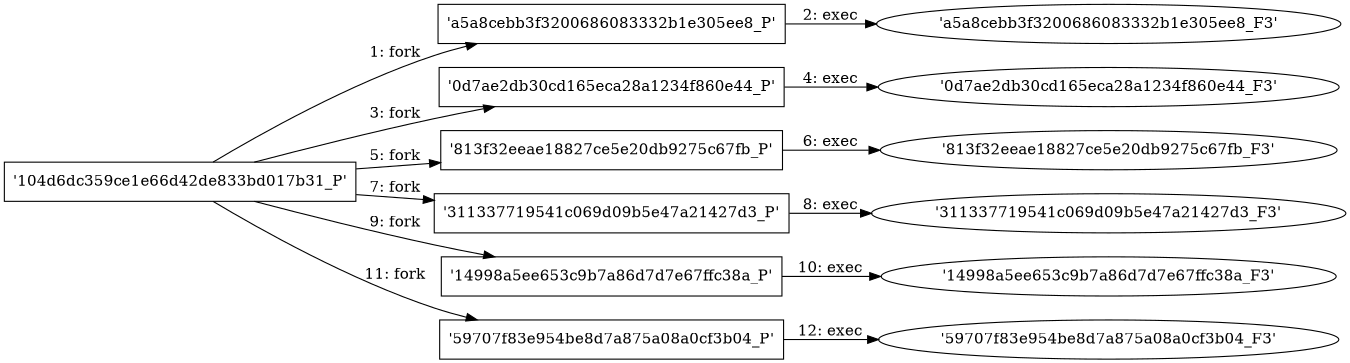 digraph "D:\Learning\Paper\apt\基于CTI的攻击预警\Dataset\攻击图\ASGfromALLCTI\Threat Source Newsletter (Jan. 20, 2022).dot" {
rankdir="LR"
size="9"
fixedsize="false"
splines="true"
nodesep=0.3
ranksep=0
fontsize=10
overlap="scalexy"
engine= "neato"
	"'104d6dc359ce1e66d42de833bd017b31_P'" [node_type=Process shape=box]
	"'a5a8cebb3f3200686083332b1e305ee8_P'" [node_type=Process shape=box]
	"'104d6dc359ce1e66d42de833bd017b31_P'" -> "'a5a8cebb3f3200686083332b1e305ee8_P'" [label="1: fork"]
	"'a5a8cebb3f3200686083332b1e305ee8_P'" [node_type=Process shape=box]
	"'a5a8cebb3f3200686083332b1e305ee8_F3'" [node_type=File shape=ellipse]
	"'a5a8cebb3f3200686083332b1e305ee8_P'" -> "'a5a8cebb3f3200686083332b1e305ee8_F3'" [label="2: exec"]
	"'104d6dc359ce1e66d42de833bd017b31_P'" [node_type=Process shape=box]
	"'0d7ae2db30cd165eca28a1234f860e44_P'" [node_type=Process shape=box]
	"'104d6dc359ce1e66d42de833bd017b31_P'" -> "'0d7ae2db30cd165eca28a1234f860e44_P'" [label="3: fork"]
	"'0d7ae2db30cd165eca28a1234f860e44_P'" [node_type=Process shape=box]
	"'0d7ae2db30cd165eca28a1234f860e44_F3'" [node_type=File shape=ellipse]
	"'0d7ae2db30cd165eca28a1234f860e44_P'" -> "'0d7ae2db30cd165eca28a1234f860e44_F3'" [label="4: exec"]
	"'104d6dc359ce1e66d42de833bd017b31_P'" [node_type=Process shape=box]
	"'813f32eeae18827ce5e20db9275c67fb_P'" [node_type=Process shape=box]
	"'104d6dc359ce1e66d42de833bd017b31_P'" -> "'813f32eeae18827ce5e20db9275c67fb_P'" [label="5: fork"]
	"'813f32eeae18827ce5e20db9275c67fb_P'" [node_type=Process shape=box]
	"'813f32eeae18827ce5e20db9275c67fb_F3'" [node_type=File shape=ellipse]
	"'813f32eeae18827ce5e20db9275c67fb_P'" -> "'813f32eeae18827ce5e20db9275c67fb_F3'" [label="6: exec"]
	"'104d6dc359ce1e66d42de833bd017b31_P'" [node_type=Process shape=box]
	"'311337719541c069d09b5e47a21427d3_P'" [node_type=Process shape=box]
	"'104d6dc359ce1e66d42de833bd017b31_P'" -> "'311337719541c069d09b5e47a21427d3_P'" [label="7: fork"]
	"'311337719541c069d09b5e47a21427d3_P'" [node_type=Process shape=box]
	"'311337719541c069d09b5e47a21427d3_F3'" [node_type=File shape=ellipse]
	"'311337719541c069d09b5e47a21427d3_P'" -> "'311337719541c069d09b5e47a21427d3_F3'" [label="8: exec"]
	"'104d6dc359ce1e66d42de833bd017b31_P'" [node_type=Process shape=box]
	"'14998a5ee653c9b7a86d7d7e67ffc38a_P'" [node_type=Process shape=box]
	"'104d6dc359ce1e66d42de833bd017b31_P'" -> "'14998a5ee653c9b7a86d7d7e67ffc38a_P'" [label="9: fork"]
	"'14998a5ee653c9b7a86d7d7e67ffc38a_P'" [node_type=Process shape=box]
	"'14998a5ee653c9b7a86d7d7e67ffc38a_F3'" [node_type=File shape=ellipse]
	"'14998a5ee653c9b7a86d7d7e67ffc38a_P'" -> "'14998a5ee653c9b7a86d7d7e67ffc38a_F3'" [label="10: exec"]
	"'104d6dc359ce1e66d42de833bd017b31_P'" [node_type=Process shape=box]
	"'59707f83e954be8d7a875a08a0cf3b04_P'" [node_type=Process shape=box]
	"'104d6dc359ce1e66d42de833bd017b31_P'" -> "'59707f83e954be8d7a875a08a0cf3b04_P'" [label="11: fork"]
	"'59707f83e954be8d7a875a08a0cf3b04_P'" [node_type=Process shape=box]
	"'59707f83e954be8d7a875a08a0cf3b04_F3'" [node_type=File shape=ellipse]
	"'59707f83e954be8d7a875a08a0cf3b04_P'" -> "'59707f83e954be8d7a875a08a0cf3b04_F3'" [label="12: exec"]
}
